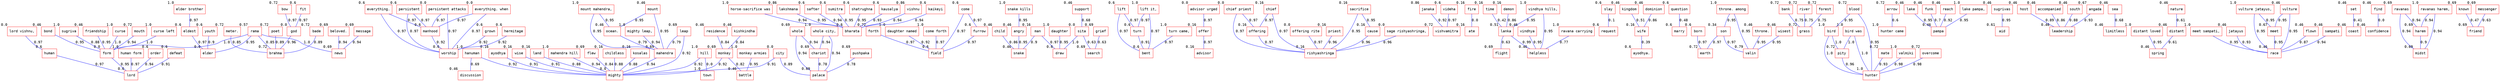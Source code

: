 strict graph  {
	human	 [color=red,
		fontname=courier,
		shape=box,
		xlabel=0.6];
	lord	 [color=red,
		fontname=courier,
		shape=box,
		xlabel=0.6];
	human -- lord	 [color=blue,
		fontname=courier,
		label=0.97];
	persistent	 [color=red,
		fontname=courier,
		shape=box,
		xlabel=0.6];
	manhood	 [color=red,
		fontname=courier,
		shape=box,
		xlabel=0.6];
	persistent -- manhood	 [color=blue,
		fontname=courier,
		label=0.97];
	worship	 [color=red,
		fontname=courier,
		shape=box,
		xlabel=0.6];
	persistent -- worship	 [color=blue,
		fontname=courier,
		label=0.97];
	manhood -- worship	 [color=blue,
		fontname=courier,
		label=0.92];
	kosalas	 [color=red,
		fontname=courier,
		shape=box,
		xlabel=0.16];
	mighty	 [color=red,
		fontname=courier,
		shape=box,
		xlabel=0.0];
	kosalas -- mighty	 [color=blue,
		fontname=courier,
		label=0.88];
	"horse-sacrifice was"	 [color=red,
		fontname=courier,
		shape=box,
		xlabel=1.0];
	bharata	 [color=red,
		fontname=courier,
		shape=box,
		xlabel=0.6];
	"horse-sacrifice was" -- bharata	 [color=blue,
		fontname=courier,
		label=0.94];
	rama	 [color=red,
		fontname=courier,
		shape=box,
		xlabel=0.57];
	elder	 [color=red,
		fontname=courier,
		shape=box,
		xlabel=0.6];
	rama -- elder	 [color=blue,
		fontname=courier,
		label=0.95];
	form	 [color=red,
		fontname=courier,
		shape=box,
		xlabel=0.0];
	rama -- form	 [color=blue,
		fontname=courier,
		label=1.0];
	brahma	 [color=red,
		fontname=courier,
		shape=box,
		xlabel=0.72];
	rama -- brahma	 [color=blue,
		fontname=courier,
		label=0.85];
	news	 [color=red,
		fontname=courier,
		shape=box,
		xlabel=0.69];
	rama -- news	 [color=blue,
		fontname=courier,
		label=1.0];
	ayodhya	 [color=red,
		fontname=courier,
		shape=box,
		xlabel=0.16];
	ayodhya -- mighty	 [color=blue,
		fontname=courier,
		label=0.91];
	forth	 [color=red,
		fontname=courier,
		shape=box,
		xlabel=0.72];
	field	 [color=red,
		fontname=courier,
		shape=box,
		xlabel=0.6];
	forth -- field	 [color=blue,
		fontname=courier,
		label=0.97];
	sita	 [color=red,
		fontname=courier,
		shape=box,
		xlabel=0.0];
	draw	 [color=red,
		fontname=courier,
		shape=box,
		xlabel=0.6];
	sita -- draw	 [color=blue,
		fontname=courier,
		label=1.0];
	search	 [color=red,
		fontname=courier,
		shape=box,
		xlabel=0.69];
	sita -- search	 [color=blue,
		fontname=courier,
		label=0.63];
	lift	 [color=red,
		fontname=courier,
		shape=box,
		xlabel=0.6];
	bent	 [color=red,
		fontname=courier,
		shape=box,
		xlabel=0.6];
	lift -- bent	 [color=blue,
		fontname=courier,
		label=0.97];
	turn	 [color=red,
		fontname=courier,
		shape=box,
		xlabel=0.6];
	lift -- turn	 [color=blue,
		fontname=courier,
		label=0.97];
	"advisor urged"	 [color=red,
		fontname=courier,
		shape=box,
		xlabel=0.0];
	offer	 [color=red,
		fontname=courier,
		shape=box,
		xlabel=0.16];
	"advisor urged" -- offer	 [color=blue,
		fontname=courier,
		label=0.97];
	advisor	 [color=red,
		fontname=courier,
		shape=box,
		xlabel=0.16];
	offer -- advisor	 [color=blue,
		fontname=courier,
		label=0.97];
	fit	 [color=red,
		fontname=courier,
		shape=box,
		xlabel=0.6];
	god	 [color=red,
		fontname=courier,
		shape=box,
		xlabel=0.0];
	fit -- god	 [color=blue,
		fontname=courier,
		label=0.97];
	god -- brahma	 [color=blue,
		fontname=courier,
		label=0.96];
	"chief priest"	 [color=red,
		fontname=courier,
		shape=box,
		xlabel=0.0];
	rishyashringa	 [color=red,
		fontname=courier,
		shape=box,
		xlabel=0.16];
	"chief priest" -- rishyashringa	 [color=blue,
		fontname=courier,
		label=0.97];
	offering	 [color=red,
		fontname=courier,
		shape=box,
		xlabel=0.16];
	"chief priest" -- offering	 [color=blue,
		fontname=courier,
		label=0.97];
	"human form"	 [color=red,
		fontname=courier,
		shape=box,
		xlabel=1.0];
	"human form" -- lord	 [color=blue,
		fontname=courier,
		label=0.97];
	"turn came,"	 [color=red,
		fontname=courier,
		shape=box,
		xlabel=1.0];
	"turn came," -- bent	 [color=blue,
		fontname=courier,
		label=0.97];
	"daughter named"	 [color=red,
		fontname=courier,
		shape=box,
		xlabel=1.0];
	"daughter named" -- field	 [color=blue,
		fontname=courier,
		label=0.92];
	"come forth"	 [color=red,
		fontname=courier,
		shape=box,
		xlabel=1.0];
	"come forth" -- field	 [color=blue,
		fontname=courier,
		label=0.97];
	"everything."	 [color=red,
		fontname=courier,
		shape=box,
		xlabel=0.6];
	"everything." -- manhood	 [color=blue,
		fontname=courier,
		label=0.97];
	"everything." -- worship	 [color=blue,
		fontname=courier,
		label=0.97];
	"offering rite"	 [color=red,
		fontname=courier,
		shape=box,
		xlabel=0.0];
	"offering rite" -- rishyashringa	 [color=blue,
		fontname=courier,
		label=0.97];
	janaka	 [color=red,
		fontname=courier,
		shape=box,
		xlabel=0.86];
	vishvamitra	 [color=red,
		fontname=courier,
		shape=box,
		xlabel=0.72];
	janaka -- vishvamitra	 [color=blue,
		fontname=courier,
		label=0.92];
	lakshmana	 [color=red,
		fontname=courier,
		shape=box,
		xlabel=0.86];
	lakshmana -- bharata	 [color=blue,
		fontname=courier,
		label=0.95];
	chief	 [color=red,
		fontname=courier,
		shape=box,
		xlabel=0.16];
	chief -- rishyashringa	 [color=blue,
		fontname=courier,
		label=0.97];
	chief -- offering	 [color=blue,
		fontname=courier,
		label=0.97];
	youth	 [color=red,
		fontname=courier,
		shape=box,
		xlabel=0.6];
	youth -- elder	 [color=blue,
		fontname=courier,
		label=0.9];
	fire	 [color=red,
		fontname=courier,
		shape=box,
		xlabel=0.16];
	ate	 [color=red,
		fontname=courier,
		shape=box,
		xlabel=0.16];
	fire -- ate	 [color=blue,
		fontname=courier,
		label=0.0];
	"lord vishnu,"	 [color=red,
		fontname=courier,
		shape=box,
		xlabel=0.0];
	"lord vishnu," -- human	 [color=blue,
		fontname=courier,
		label=0.97];
	time	 [color=red,
		fontname=courier,
		shape=box,
		xlabel=0.16];
	lanka	 [color=red,
		fontname=courier,
		shape=box,
		xlabel=0.51];
	time -- lanka	 [color=blue,
		fontname=courier,
		label=0.42];
	helpless	 [color=red,
		fontname=courier,
		shape=box,
		xlabel=0.46];
	lanka -- helpless	 [color=blue,
		fontname=courier,
		label=0.99];
	flight	 [color=red,
		fontname=courier,
		shape=box,
		xlabel=0.69];
	lanka -- flight	 [color=blue,
		fontname=courier,
		label=0.63];
	offering -- rishyashringa	 [color=blue,
		fontname=courier,
		label=0.97];
	safter	 [color=red,
		fontname=courier,
		shape=box,
		xlabel=0.6];
	safter -- bharata	 [color=blue,
		fontname=courier,
		label=0.94];
	videha	 [color=red,
		fontname=courier,
		shape=box,
		xlabel=0.6];
	videha -- vishvamitra	 [color=blue,
		fontname=courier,
		label=0.97];
	turn -- bent	 [color=blue,
		fontname=courier,
		label=0.91];
	slay	 [color=red,
		fontname=courier,
		shape=box,
		xlabel=0.6];
	request	 [color=red,
		fontname=courier,
		shape=box,
		xlabel=0.6];
	slay -- request	 [color=blue,
		fontname=courier,
		label=0.1];
	"lift it,"	 [color=red,
		fontname=courier,
		shape=box,
		xlabel=1.0];
	"lift it," -- bent	 [color=blue,
		fontname=courier,
		label=0.97];
	"lift it," -- turn	 [color=blue,
		fontname=courier,
		label=0.97];
	wife	 [color=red,
		fontname=courier,
		shape=box,
		xlabel=0.16];
	"ayodhya."	 [color=red,
		fontname=courier,
		shape=box,
		xlabel=0.6];
	wife -- "ayodhya."	 [color=blue,
		fontname=courier,
		label=0.39];
	wise	 [color=red,
		fontname=courier,
		shape=box,
		xlabel=0.16];
	wise -- mighty	 [color=blue,
		fontname=courier,
		label=0.91];
	sumitra	 [color=red,
		fontname=courier,
		shape=box,
		xlabel=0.6];
	sumitra -- bharata	 [color=blue,
		fontname=courier,
		label=0.95];
	order	 [color=red,
		fontname=courier,
		shape=box,
		xlabel=0.6];
	order -- lord	 [color=blue,
		fontname=courier,
		label=0.94];
	priest	 [color=red,
		fontname=courier,
		shape=box,
		xlabel=0.16];
	priest -- rishyashringa	 [color=blue,
		fontname=courier,
		label=0.96];
	"everything. when"	 [color=red,
		fontname=courier,
		shape=box,
		xlabel=0.0];
	"everything. when" -- manhood	 [color=blue,
		fontname=courier,
		label=0.97];
	"everything. when" -- worship	 [color=blue,
		fontname=courier,
		label=0.97];
	man	 [color=red,
		fontname=courier,
		shape=box,
		xlabel=0.16];
	man -- draw	 [color=blue,
		fontname=courier,
		label=0.97];
	snake	 [color=red,
		fontname=courier,
		shape=box,
		xlabel=0.46];
	man -- snake	 [color=blue,
		fontname=courier,
		label=0.9];
	bow	 [color=red,
		fontname=courier,
		shape=box,
		xlabel=0.72];
	bow -- god	 [color=blue,
		fontname=courier,
		label=0.97];
	question	 [color=red,
		fontname=courier,
		shape=box,
		xlabel=0.6];
	marry	 [color=red,
		fontname=courier,
		shape=box,
		xlabel=0.6];
	question -- marry	 [color=blue,
		fontname=courier,
		label=0.48];
	come	 [color=red,
		fontname=courier,
		shape=box,
		xlabel=0.6];
	come -- field	 [color=blue,
		fontname=courier,
		label=0.97];
	furrow	 [color=red,
		fontname=courier,
		shape=box,
		xlabel=0.6];
	come -- furrow	 [color=blue,
		fontname=courier,
		label=0.97];
	land	 [color=red,
		fontname=courier,
		shape=box,
		xlabel=0.16];
	land -- mighty	 [color=blue,
		fontname=courier,
		label=0.88];
	eldest	 [color=red,
		fontname=courier,
		shape=box,
		xlabel=0.6];
	eldest -- elder	 [color=blue,
		fontname=courier,
		label=0.97];
	sacrifice	 [color=red,
		fontname=courier,
		shape=box,
		xlabel=0.16];
	sacrifice -- rishyashringa	 [color=blue,
		fontname=courier,
		label=0.95];
	cause	 [color=red,
		fontname=courier,
		shape=box,
		xlabel=0.16];
	sacrifice -- cause	 [color=blue,
		fontname=courier,
		label=0.95];
	"persistent attacks"	 [color=red,
		fontname=courier,
		shape=box,
		xlabel=0.0];
	"persistent attacks" -- manhood	 [color=blue,
		fontname=courier,
		label=0.97];
	"persistent attacks" -- worship	 [color=blue,
		fontname=courier,
		label=0.97];
	shatrughna	 [color=red,
		fontname=courier,
		shape=box,
		xlabel=0.6];
	shatrughna -- bharata	 [color=blue,
		fontname=courier,
		label=0.95];
	grown	 [color=red,
		fontname=courier,
		shape=box,
		xlabel=0.6];
	grown -- worship	 [color=blue,
		fontname=courier,
		label=0.92];
	"elder brother"	 [color=red,
		fontname=courier,
		shape=box,
		xlabel=1.0];
	"elder brother" -- eldest	 [color=blue,
		fontname=courier,
		label=0.97];
	daughter	 [color=red,
		fontname=courier,
		shape=box,
		xlabel=1.0];
	daughter -- draw	 [color=blue,
		fontname=courier,
		label=0.95];
	defeat	 [color=red,
		fontname=courier,
		shape=box,
		xlabel=0.6];
	defeat -- lord	 [color=blue,
		fontname=courier,
		label=0.91];
	childless	 [color=red,
		fontname=courier,
		shape=box,
		xlabel=0.16];
	childless -- mighty	 [color=blue,
		fontname=courier,
		label=0.88];
	kausalya	 [color=red,
		fontname=courier,
		shape=box,
		xlabel=0.6];
	kausalya -- bharata	 [color=blue,
		fontname=courier,
		label=0.93];
	born	 [color=red,
		fontname=courier,
		shape=box,
		xlabel=0.6];
	earth	 [color=red,
		fontname=courier,
		shape=box,
		xlabel=0.72];
	born -- earth	 [color=blue,
		fontname=courier,
		label=0.97];
	vishnu	 [color=red,
		fontname=courier,
		shape=box,
		xlabel=0.86];
	vishnu -- bharata	 [color=blue,
		fontname=courier,
		label=0.94];
	cause -- rishyashringa	 [color=blue,
		fontname=courier,
		label=0.96];
	city	 [color=red,
		fontname=courier,
		shape=box,
		xlabel=0.0];
	city -- mighty	 [color=blue,
		fontname=courier,
		label=0.91];
	palace	 [color=red,
		fontname=courier,
		shape=box,
		xlabel=0.69];
	city -- palace	 [color=blue,
		fontname=courier,
		label=0.89];
	kaikeyi	 [color=red,
		fontname=courier,
		shape=box,
		xlabel=0.6];
	kaikeyi -- bharata	 [color=blue,
		fontname=courier,
		label=0.94];
	furrow -- field	 [color=blue,
		fontname=courier,
		label=0.97];
	son	 [color=red,
		fontname=courier,
		shape=box,
		xlabel=0.34];
	son -- earth	 [color=blue,
		fontname=courier,
		label=0.97];
	valin	 [color=red,
		fontname=courier,
		shape=box,
		xlabel=0.79];
	son -- valin	 [color=blue,
		fontname=courier,
		label=0.97];
	form -- lord	 [color=blue,
		fontname=courier,
		label=0.95];
	hermitage	 [color=red,
		fontname=courier,
		shape=box,
		xlabel=0.6];
	hermitage -- worship	 [color=blue,
		fontname=courier,
		label=0.92];
	"sage rishyashringa,"	 [color=red,
		fontname=courier,
		shape=box,
		xlabel=0.0];
	"sage rishyashringa," -- rishyashringa	 [color=blue,
		fontname=courier,
		label=0.96];
	demon	 [color=red,
		fontname=courier,
		shape=box,
		xlabel=0.16];
	demon -- lanka	 [color=blue,
		fontname=courier,
		label=0.86];
	bank	 [color=red,
		fontname=courier,
		shape=box,
		xlabel=0.72];
	grass	 [color=red,
		fontname=courier,
		shape=box,
		xlabel=0.72];
	bank -- grass	 [color=blue,
		fontname=courier,
		label=0.75];
	bade	 [color=red,
		fontname=courier,
		shape=box,
		xlabel=0.72];
	bade -- brahma	 [color=blue,
		fontname=courier,
		label=0.89];
	bird	 [color=red,
		fontname=courier,
		shape=box,
		xlabel=1.0];
	pity	 [color=red,
		fontname=courier,
		shape=box,
		xlabel=0.72];
	bird -- pity	 [color=blue,
		fontname=courier,
		label=1.0];
	hunter	 [color=red,
		fontname=courier,
		shape=box,
		xlabel=1.0];
	bird -- hunter	 [color=blue,
		fontname=courier,
		label=1.0];
	pity -- hunter	 [color=blue,
		fontname=courier,
		label=0.96];
	curse	 [color=red,
		fontname=courier,
		shape=box,
		xlabel=1.0];
	curse -- form	 [color=blue,
		fontname=courier,
		label=1.0];
	"bird was"	 [color=red,
		fontname=courier,
		shape=box,
		xlabel=1.0];
	"bird was" -- pity	 [color=blue,
		fontname=courier,
		label=1.0];
	"bird was" -- hunter	 [color=blue,
		fontname=courier,
		label=1.0];
	arrow	 [color=red,
		fontname=courier,
		shape=box,
		xlabel=0.72];
	"hunter came"	 [color=red,
		fontname=courier,
		shape=box,
		xlabel=1.0];
	arrow -- "hunter came"	 [color=blue,
		fontname=courier,
		label=0.6];
	river	 [color=red,
		fontname=courier,
		shape=box,
		xlabel=0.72];
	river -- grass	 [color=blue,
		fontname=courier,
		label=0.75];
	"meter."	 [color=red,
		fontname=courier,
		shape=box,
		xlabel=0.72];
	"meter." -- brahma	 [color=blue,
		fontname=courier,
		label=0.85];
	blood	 [color=red,
		fontname=courier,
		shape=box,
		xlabel=0.72];
	blood -- bird	 [color=blue,
		fontname=courier,
		label=0.95];
	blood -- hunter	 [color=blue,
		fontname=courier,
		label=0.95];
	mate	 [color=red,
		fontname=courier,
		shape=box,
		xlabel=0.72];
	mate -- hunter	 [color=blue,
		fontname=courier,
		label=0.93];
	poet	 [color=red,
		fontname=courier,
		shape=box,
		xlabel=0.72];
	poet -- brahma	 [color=blue,
		fontname=courier,
		label=0.89];
	valmiki	 [color=red,
		fontname=courier,
		shape=box,
		xlabel=1.0];
	valmiki -- hunter	 [color=blue,
		fontname=courier,
		label=0.98];
	overcome	 [color=red,
		fontname=courier,
		shape=box,
		xlabel=0.72];
	overcome -- hunter	 [color=blue,
		fontname=courier,
		label=0.98];
	forest	 [color=red,
		fontname=courier,
		shape=box,
		xlabel=0.72];
	forest -- grass	 [color=blue,
		fontname=courier,
		label=0.75];
	mouth	 [color=red,
		fontname=courier,
		shape=box,
		xlabel=0.72];
	mouth -- form	 [color=blue,
		fontname=courier,
		label=0.94];
	"curse left"	 [color=red,
		fontname=courier,
		shape=box,
		xlabel=1.0];
	"curse left" -- form	 [color=blue,
		fontname=courier,
		label=1.0];
	"mount mahendra,"	 [color=red,
		fontname=courier,
		shape=box,
		xlabel=1.0];
	mahendra	 [color=red,
		fontname=courier,
		shape=box,
		xlabel=0.69];
	"mount mahendra," -- mahendra	 [color=blue,
		fontname=courier,
		label=0.95];
	"ocean."	 [color=red,
		fontname=courier,
		shape=box,
		xlabel=0.46];
	"mount mahendra," -- "ocean."	 [color=blue,
		fontname=courier,
		label=0.95];
	mahendra -- mighty	 [color=blue,
		fontname=courier,
		label=0.94];
	"ocean." -- mahendra	 [color=blue,
		fontname=courier,
		label=0.79];
	kishkindha	 [color=red,
		fontname=courier,
		shape=box,
		xlabel=0.46];
	monkey	 [color=red,
		fontname=courier,
		shape=box,
		xlabel=0.69];
	kishkindha -- monkey	 [color=blue,
		fontname=courier,
		label=0.84];
	monkey -- mighty	 [color=blue,
		fontname=courier,
		label=0.92];
	battle	 [color=red,
		fontname=courier,
		shape=box,
		xlabel=0.46];
	monkey -- battle	 [color=blue,
		fontname=courier,
		label=0.82];
	"throne. among"	 [color=red,
		fontname=courier,
		shape=box,
		xlabel=1.0];
	"throne. among" -- son	 [color=blue,
		fontname=courier,
		label=0.95];
	"throne. among" -- valin	 [color=blue,
		fontname=courier,
		label=0.95];
	lake	 [color=red,
		fontname=courier,
		shape=box,
		xlabel=0.46];
	pampa	 [color=red,
		fontname=courier,
		shape=box,
		xlabel=0.46];
	lake -- pampa	 [color=blue,
		fontname=courier,
		label=0.95];
	sugrivas	 [color=red,
		fontname=courier,
		shape=box,
		xlabel=0.46];
	aid	 [color=red,
		fontname=courier,
		shape=box,
		xlabel=0.61];
	sugrivas -- aid	 [color=blue,
		fontname=courier,
		label=0.95];
	child	 [color=red,
		fontname=courier,
		shape=box,
		xlabel=0.46];
	child -- snake	 [color=blue,
		fontname=courier,
		label=0.86];
	vindhya	 [color=red,
		fontname=courier,
		shape=box,
		xlabel=0.46];
	vindhya -- helpless	 [color=blue,
		fontname=courier,
		label=0.95];
	host	 [color=red,
		fontname=courier,
		shape=box,
		xlabel=0.46];
	leadership	 [color=red,
		fontname=courier,
		shape=box,
		xlabel=0.46];
	host -- leadership	 [color=blue,
		fontname=courier,
		label=0.89];
	"snake kills"	 [color=red,
		fontname=courier,
		shape=box,
		xlabel=1.0];
	angry	 [color=red,
		fontname=courier,
		shape=box,
		xlabel=0.46];
	"snake kills" -- angry	 [color=blue,
		fontname=courier,
		label=0.95];
	angry -- snake	 [color=blue,
		fontname=courier,
		label=0.95];
	sea	 [color=red,
		fontname=courier,
		shape=box,
		xlabel=0.46];
	limitless	 [color=red,
		fontname=courier,
		shape=box,
		xlabel=0.46];
	sea -- limitless	 [color=blue,
		fontname=courier,
		label=0.68];
	"distant loved"	 [color=red,
		fontname=courier,
		shape=box,
		xlabel=1.0];
	spring	 [color=red,
		fontname=courier,
		shape=box,
		xlabel=0.46];
	"distant loved" -- spring	 [color=blue,
		fontname=courier,
		label=0.95];
	mount	 [color=red,
		fontname=courier,
		shape=box,
		xlabel=0.46];
	mount -- mahendra	 [color=blue,
		fontname=courier,
		label=0.95];
	mount -- "ocean."	 [color=blue,
		fontname=courier,
		label=0.95];
	"monkey armies"	 [color=red,
		fontname=courier,
		shape=box,
		xlabel=1.0];
	"monkey armies" -- battle	 [color=blue,
		fontname=courier,
		label=0.95];
	bond	 [color=red,
		fontname=courier,
		shape=box,
		xlabel=0.46];
	bond -- form	 [color=blue,
		fontname=courier,
		label=0.95];
	funk	 [color=red,
		fontname=courier,
		shape=box,
		xlabel=0.46];
	funk -- pampa	 [color=blue,
		fontname=courier,
		label=0.7];
	"meet sampati,"	 [color=red,
		fontname=courier,
		shape=box,
		xlabel=1.0];
	race	 [color=red,
		fontname=courier,
		shape=box,
		xlabel=0.46];
	"meet sampati," -- race	 [color=blue,
		fontname=courier,
		label=0.95];
	jatayus	 [color=red,
		fontname=courier,
		shape=box,
		xlabel=0.46];
	jatayus -- race	 [color=blue,
		fontname=courier,
		label=0.93];
	sugriva	 [color=red,
		fontname=courier,
		shape=box,
		xlabel=1.0];
	sugriva -- form	 [color=blue,
		fontname=courier,
		label=0.88];
	hanuman	 [color=red,
		fontname=courier,
		shape=box,
		xlabel=1.0];
	hanuman -- mighty	 [color=blue,
		fontname=courier,
		label=0.92];
	discussion	 [color=red,
		fontname=courier,
		shape=box,
		xlabel=0.46];
	hanuman -- discussion	 [color=blue,
		fontname=courier,
		label=0.69];
	"throne."	 [color=red,
		fontname=courier,
		shape=box,
		xlabel=0.46];
	"throne." -- valin	 [color=blue,
		fontname=courier,
		label=0.95];
	distant	 [color=red,
		fontname=courier,
		shape=box,
		xlabel=0.46];
	distant -- spring	 [color=blue,
		fontname=courier,
		label=0.61];
	"vulture jatayus,"	 [color=red,
		fontname=courier,
		shape=box,
		xlabel=1.0];
	"vulture jatayus," -- race	 [color=blue,
		fontname=courier,
		label=0.95];
	meet	 [color=red,
		fontname=courier,
		shape=box,
		xlabel=0.67];
	"vulture jatayus," -- meet	 [color=blue,
		fontname=courier,
		label=0.95];
	residence	 [color=red,
		fontname=courier,
		shape=box,
		xlabel=0.46];
	residence -- monkey	 [color=blue,
		fontname=courier,
		label=0.84];
	set	 [color=red,
		fontname=courier,
		shape=box,
		xlabel=0.46];
	coast	 [color=red,
		fontname=courier,
		shape=box,
		xlabel=0.46];
	set -- coast	 [color=blue,
		fontname=courier,
		label=0.41];
	"vindhya hills,"	 [color=red,
		fontname=courier,
		shape=box,
		xlabel=1.0];
	"vindhya hills," -- lanka	 [color=blue,
		fontname=courier,
		label=0.95];
	"vindhya hills," -- helpless	 [color=blue,
		fontname=courier,
		label=0.95];
	leap	 [color=red,
		fontname=courier,
		shape=box,
		xlabel=0.69];
	leap -- mighty	 [color=blue,
		fontname=courier,
		label=0.92];
	leap -- mahendra	 [color=blue,
		fontname=courier,
		label=0.79];
	flown	 [color=red,
		fontname=courier,
		shape=box,
		xlabel=0.46];
	flown -- race	 [color=blue,
		fontname=courier,
		label=0.87];
	reach	 [color=red,
		fontname=courier,
		shape=box,
		xlabel=0.46];
	reach -- pampa	 [color=blue,
		fontname=courier,
		label=0.92];
	accompanied	 [color=red,
		fontname=courier,
		shape=box,
		xlabel=0.46];
	accompanied -- leadership	 [color=blue,
		fontname=courier,
		label=0.86];
	"ravana carrying"	 [color=red,
		fontname=courier,
		shape=box,
		xlabel=1.0];
	"ravana carrying" -- helpless	 [color=blue,
		fontname=courier,
		label=0.77];
	vulture	 [color=red,
		fontname=courier,
		shape=box,
		xlabel=0.46];
	vulture -- race	 [color=blue,
		fontname=courier,
		label=0.95];
	vulture -- meet	 [color=blue,
		fontname=courier,
		label=0.95];
	find	 [color=red,
		fontname=courier,
		shape=box,
		xlabel=0.46];
	confidence	 [color=red,
		fontname=courier,
		shape=box,
		xlabel=0.46];
	find -- confidence	 [color=blue,
		fontname=courier,
		label=0.0];
	south	 [color=red,
		fontname=courier,
		shape=box,
		xlabel=0.46];
	south -- leadership	 [color=blue,
		fontname=courier,
		label=0.88];
	wisest	 [color=red,
		fontname=courier,
		shape=box,
		xlabel=0.46];
	wisest -- valin	 [color=blue,
		fontname=courier,
		label=0.95];
	friendship	 [color=red,
		fontname=courier,
		shape=box,
		xlabel=0.46];
	friendship -- form	 [color=blue,
		fontname=courier,
		label=0.95];
	support	 [color=red,
		fontname=courier,
		shape=box,
		xlabel=0.46];
	support -- sita	 [color=blue,
		fontname=courier,
		label=0.68];
	nature	 [color=red,
		fontname=courier,
		shape=box,
		xlabel=0.46];
	nature -- distant	 [color=blue,
		fontname=courier,
		label=0.61];
	meet -- race	 [color=blue,
		fontname=courier,
		label=0.95];
	kingdom	 [color=red,
		fontname=courier,
		shape=box,
		xlabel=0.46];
	kingdom -- wife	 [color=blue,
		fontname=courier,
		label=0.51];
	sampati	 [color=red,
		fontname=courier,
		shape=box,
		xlabel=0.46];
	sampati -- race	 [color=blue,
		fontname=courier,
		label=0.94];
	angada	 [color=red,
		fontname=courier,
		shape=box,
		xlabel=0.67];
	angada -- leadership	 [color=blue,
		fontname=courier,
		label=0.93];
	"lake pampa,"	 [color=red,
		fontname=courier,
		shape=box,
		xlabel=1.0];
	"lake pampa," -- pampa	 [color=blue,
		fontname=courier,
		label=0.95];
	dominion	 [color=red,
		fontname=courier,
		shape=box,
		xlabel=0.46];
	dominion -- wife	 [color=blue,
		fontname=courier,
		label=0.86];
	"beloved."	 [color=red,
		fontname=courier,
		shape=box,
		xlabel=0.69];
	"beloved." -- news	 [color=blue,
		fontname=courier,
		label=0.94];
	ravanas	 [color=red,
		fontname=courier,
		shape=box,
		xlabel=0.69];
	harem	 [color=red,
		fontname=courier,
		shape=box,
		xlabel=0.69];
	ravanas -- harem	 [color=blue,
		fontname=courier,
		label=0.94];
	midst	 [color=red,
		fontname=courier,
		shape=box,
		xlabel=0.69];
	ravanas -- midst	 [color=blue,
		fontname=courier,
		label=0.94];
	harem -- midst	 [color=blue,
		fontname=courier,
		label=0.9];
	hill	 [color=red,
		fontname=courier,
		shape=box,
		xlabel=1.0];
	hill -- mighty	 [color=blue,
		fontname=courier,
		label=0.92];
	town	 [color=red,
		fontname=courier,
		shape=box,
		xlabel=1.0];
	hill -- town	 [color=blue,
		fontname=courier,
		label=0.0];
	"mahendra hill"	 [color=red,
		fontname=courier,
		shape=box,
		xlabel=1.0];
	"mahendra hill" -- mighty	 [color=blue,
		fontname=courier,
		label=0.94];
	flew	 [color=red,
		fontname=courier,
		shape=box,
		xlabel=0.69];
	flew -- mighty	 [color=blue,
		fontname=courier,
		label=0.84];
	"ravanas harem,"	 [color=red,
		fontname=courier,
		shape=box,
		xlabel=1.0];
	"ravanas harem," -- harem	 [color=blue,
		fontname=courier,
		label=0.94];
	"ravanas harem," -- midst	 [color=blue,
		fontname=courier,
		label=0.94];
	whole	 [color=red,
		fontname=courier,
		shape=box,
		xlabel=0.69];
	whole -- palace	 [color=blue,
		fontname=courier,
		label=0.94];
	chariot	 [color=red,
		fontname=courier,
		shape=box,
		xlabel=0.69];
	whole -- chariot	 [color=blue,
		fontname=courier,
		label=0.94];
	known	 [color=red,
		fontname=courier,
		shape=box,
		xlabel=0.69];
	friend	 [color=red,
		fontname=courier,
		shape=box,
		xlabel=0.69];
	known -- friend	 [color=blue,
		fontname=courier,
		label=0.47];
	messenger	 [color=red,
		fontname=courier,
		shape=box,
		xlabel=0.69];
	messenger -- friend	 [color=blue,
		fontname=courier,
		label=0.63];
	chariot -- palace	 [color=blue,
		fontname=courier,
		label=0.78];
	"mighty leap,"	 [color=red,
		fontname=courier,
		shape=box,
		xlabel=1.0];
	"mighty leap," -- mahendra	 [color=blue,
		fontname=courier,
		label=0.94];
	"whole city,"	 [color=red,
		fontname=courier,
		shape=box,
		xlabel=1.0];
	"whole city," -- palace	 [color=blue,
		fontname=courier,
		label=0.94];
	"whole city," -- chariot	 [color=blue,
		fontname=courier,
		label=0.94];
	message	 [color=red,
		fontname=courier,
		shape=box,
		xlabel=0.69];
	message -- news	 [color=blue,
		fontname=courier,
		label=0.94];
	grief	 [color=red,
		fontname=courier,
		shape=box,
		xlabel=0.69];
	grief -- search	 [color=blue,
		fontname=courier,
		label=0.63];
	pushpaka	 [color=red,
		fontname=courier,
		shape=box,
		xlabel=0.69];
	pushpaka -- palace	 [color=blue,
		fontname=courier,
		label=0.78];
}
